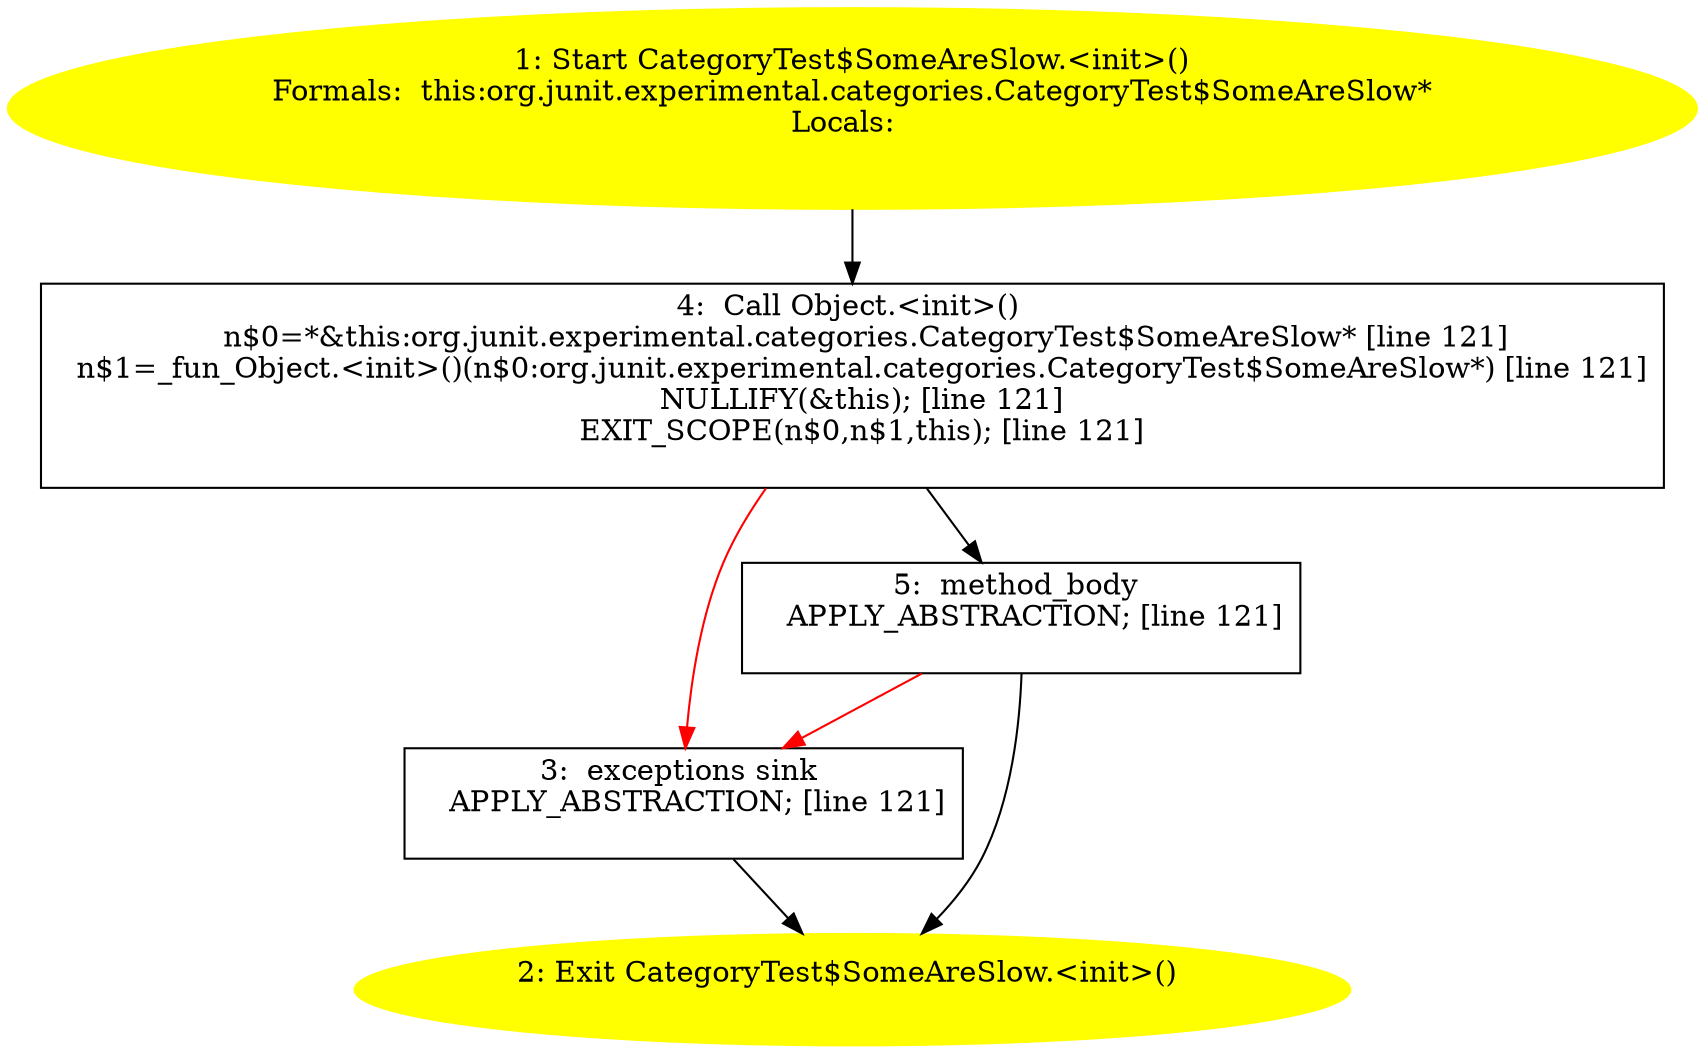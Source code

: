 /* @generated */
digraph cfg {
"org.junit.experimental.categories.CategoryTest$SomeAreSlow.<init>().0baeb7c7863af588b8707e4d15208e21_1" [label="1: Start CategoryTest$SomeAreSlow.<init>()\nFormals:  this:org.junit.experimental.categories.CategoryTest$SomeAreSlow*\nLocals:  \n  " color=yellow style=filled]
	

	 "org.junit.experimental.categories.CategoryTest$SomeAreSlow.<init>().0baeb7c7863af588b8707e4d15208e21_1" -> "org.junit.experimental.categories.CategoryTest$SomeAreSlow.<init>().0baeb7c7863af588b8707e4d15208e21_4" ;
"org.junit.experimental.categories.CategoryTest$SomeAreSlow.<init>().0baeb7c7863af588b8707e4d15208e21_2" [label="2: Exit CategoryTest$SomeAreSlow.<init>() \n  " color=yellow style=filled]
	

"org.junit.experimental.categories.CategoryTest$SomeAreSlow.<init>().0baeb7c7863af588b8707e4d15208e21_3" [label="3:  exceptions sink \n   APPLY_ABSTRACTION; [line 121]\n " shape="box"]
	

	 "org.junit.experimental.categories.CategoryTest$SomeAreSlow.<init>().0baeb7c7863af588b8707e4d15208e21_3" -> "org.junit.experimental.categories.CategoryTest$SomeAreSlow.<init>().0baeb7c7863af588b8707e4d15208e21_2" ;
"org.junit.experimental.categories.CategoryTest$SomeAreSlow.<init>().0baeb7c7863af588b8707e4d15208e21_4" [label="4:  Call Object.<init>() \n   n$0=*&this:org.junit.experimental.categories.CategoryTest$SomeAreSlow* [line 121]\n  n$1=_fun_Object.<init>()(n$0:org.junit.experimental.categories.CategoryTest$SomeAreSlow*) [line 121]\n  NULLIFY(&this); [line 121]\n  EXIT_SCOPE(n$0,n$1,this); [line 121]\n " shape="box"]
	

	 "org.junit.experimental.categories.CategoryTest$SomeAreSlow.<init>().0baeb7c7863af588b8707e4d15208e21_4" -> "org.junit.experimental.categories.CategoryTest$SomeAreSlow.<init>().0baeb7c7863af588b8707e4d15208e21_5" ;
	 "org.junit.experimental.categories.CategoryTest$SomeAreSlow.<init>().0baeb7c7863af588b8707e4d15208e21_4" -> "org.junit.experimental.categories.CategoryTest$SomeAreSlow.<init>().0baeb7c7863af588b8707e4d15208e21_3" [color="red" ];
"org.junit.experimental.categories.CategoryTest$SomeAreSlow.<init>().0baeb7c7863af588b8707e4d15208e21_5" [label="5:  method_body \n   APPLY_ABSTRACTION; [line 121]\n " shape="box"]
	

	 "org.junit.experimental.categories.CategoryTest$SomeAreSlow.<init>().0baeb7c7863af588b8707e4d15208e21_5" -> "org.junit.experimental.categories.CategoryTest$SomeAreSlow.<init>().0baeb7c7863af588b8707e4d15208e21_2" ;
	 "org.junit.experimental.categories.CategoryTest$SomeAreSlow.<init>().0baeb7c7863af588b8707e4d15208e21_5" -> "org.junit.experimental.categories.CategoryTest$SomeAreSlow.<init>().0baeb7c7863af588b8707e4d15208e21_3" [color="red" ];
}
